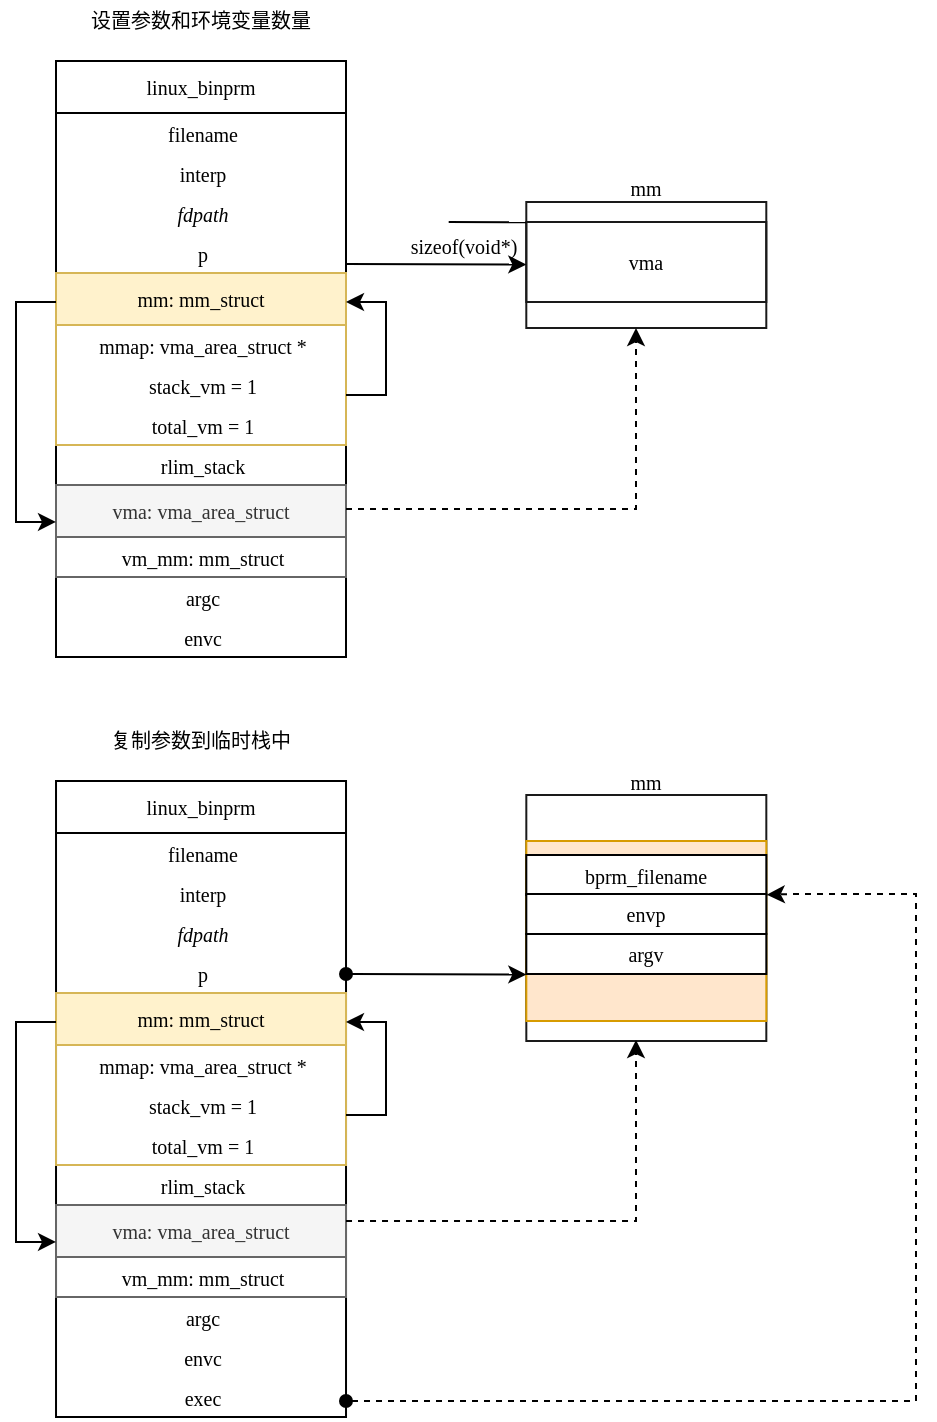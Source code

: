 <mxfile version="14.5.1" type="device"><diagram id="O2GQRpa8NOjyY-zlNNfu" name="第 1 页"><mxGraphModel dx="1153" dy="564" grid="1" gridSize="10" guides="1" tooltips="1" connect="1" arrows="1" fold="1" page="1" pageScale="1" pageWidth="827" pageHeight="1169" math="0" shadow="0"><root><mxCell id="0"/><mxCell id="1" parent="0"/><mxCell id="zGxGkqBiXk3ZAYcIO75R-1" value="sizeof(void*)" style="text;html=1;strokeColor=none;fillColor=none;align=center;verticalAlign=middle;whiteSpace=wrap;rounded=0;fontFamily=Comic Sans MS;fontSize=10;" parent="1" vertex="1"><mxGeometry x="261.65" y="153" width="63.5" height="20" as="geometry"/></mxCell><mxCell id="zGxGkqBiXk3ZAYcIO75R-2" value="linux_binprm" style="swimlane;fontStyle=0;childLayout=stackLayout;horizontal=1;startSize=26;fillColor=none;horizontalStack=0;resizeParent=1;resizeParentMax=0;resizeLast=0;collapsible=1;marginBottom=0;fontFamily=Comic Sans MS;fontSize=10;" parent="1" vertex="1"><mxGeometry x="90" y="70.5" width="145" height="298" as="geometry"/></mxCell><mxCell id="zGxGkqBiXk3ZAYcIO75R-3" value="filename" style="text;html=1;align=center;verticalAlign=middle;resizable=0;points=[];autosize=1;fontSize=10;fontFamily=Comic Sans MS;" parent="zGxGkqBiXk3ZAYcIO75R-2" vertex="1"><mxGeometry y="26" width="145" height="20" as="geometry"/></mxCell><mxCell id="zGxGkqBiXk3ZAYcIO75R-4" value="interp" style="text;html=1;align=center;verticalAlign=middle;resizable=0;points=[];autosize=1;fontSize=10;fontFamily=Comic Sans MS;" parent="zGxGkqBiXk3ZAYcIO75R-2" vertex="1"><mxGeometry y="46" width="145" height="20" as="geometry"/></mxCell><mxCell id="zGxGkqBiXk3ZAYcIO75R-5" value="&lt;i&gt;fdpath&lt;/i&gt;" style="text;html=1;align=center;verticalAlign=middle;resizable=0;points=[];autosize=1;fontSize=10;fontFamily=Comic Sans MS;" parent="zGxGkqBiXk3ZAYcIO75R-2" vertex="1"><mxGeometry y="66" width="145" height="20" as="geometry"/></mxCell><mxCell id="zGxGkqBiXk3ZAYcIO75R-6" value="p" style="text;html=1;align=center;verticalAlign=middle;resizable=0;points=[];autosize=1;fontSize=10;fontFamily=Comic Sans MS;" parent="zGxGkqBiXk3ZAYcIO75R-2" vertex="1"><mxGeometry y="86" width="145" height="20" as="geometry"/></mxCell><mxCell id="zGxGkqBiXk3ZAYcIO75R-7" value="mm: mm_struct" style="swimlane;fontStyle=0;childLayout=stackLayout;horizontal=1;startSize=26;horizontalStack=0;resizeParent=1;resizeParentMax=0;resizeLast=0;collapsible=1;marginBottom=0;fontFamily=Comic Sans MS;fontSize=10;fillColor=#fff2cc;strokeColor=#d6b656;" parent="zGxGkqBiXk3ZAYcIO75R-2" vertex="1"><mxGeometry y="106" width="145" height="86" as="geometry"><mxRectangle y="86" width="140" height="26" as="alternateBounds"/></mxGeometry></mxCell><mxCell id="zGxGkqBiXk3ZAYcIO75R-8" value="mmap: vma_area_struct *" style="text;html=1;align=center;verticalAlign=middle;resizable=0;points=[];autosize=1;fontSize=10;fontFamily=Comic Sans MS;" parent="zGxGkqBiXk3ZAYcIO75R-7" vertex="1"><mxGeometry y="26" width="145" height="20" as="geometry"/></mxCell><mxCell id="zGxGkqBiXk3ZAYcIO75R-9" value="stack_vm = 1" style="text;html=1;align=center;verticalAlign=middle;resizable=0;points=[];autosize=1;fontSize=10;fontFamily=Comic Sans MS;" parent="zGxGkqBiXk3ZAYcIO75R-7" vertex="1"><mxGeometry y="46" width="145" height="20" as="geometry"/></mxCell><mxCell id="zGxGkqBiXk3ZAYcIO75R-10" value="total_vm = 1" style="text;html=1;align=center;verticalAlign=middle;resizable=0;points=[];autosize=1;fontSize=10;fontFamily=Comic Sans MS;" parent="zGxGkqBiXk3ZAYcIO75R-7" vertex="1"><mxGeometry y="66" width="145" height="20" as="geometry"/></mxCell><mxCell id="zGxGkqBiXk3ZAYcIO75R-11" value="rlim_stack" style="text;html=1;align=center;verticalAlign=middle;resizable=0;points=[];autosize=1;fontSize=10;fontFamily=Comic Sans MS;" parent="zGxGkqBiXk3ZAYcIO75R-2" vertex="1"><mxGeometry y="192" width="145" height="20" as="geometry"/></mxCell><mxCell id="zGxGkqBiXk3ZAYcIO75R-12" value="vma: vma_area_struct" style="swimlane;fontStyle=0;childLayout=stackLayout;horizontal=1;startSize=26;fillColor=#f5f5f5;horizontalStack=0;resizeParent=1;resizeParentMax=0;resizeLast=0;collapsible=1;marginBottom=0;fontFamily=Comic Sans MS;fontSize=10;strokeColor=#666666;fontColor=#333333;" parent="zGxGkqBiXk3ZAYcIO75R-2" vertex="1"><mxGeometry y="212" width="145" height="46" as="geometry"><mxRectangle y="212" width="145" height="26" as="alternateBounds"/></mxGeometry></mxCell><mxCell id="zGxGkqBiXk3ZAYcIO75R-13" value="vm_mm: mm_struct" style="text;html=1;align=center;verticalAlign=middle;resizable=0;points=[];autosize=1;fontSize=10;fontFamily=Comic Sans MS;" parent="zGxGkqBiXk3ZAYcIO75R-12" vertex="1"><mxGeometry y="26" width="145" height="20" as="geometry"/></mxCell><mxCell id="zGxGkqBiXk3ZAYcIO75R-27" value="argc" style="text;html=1;align=center;verticalAlign=middle;resizable=0;points=[];autosize=1;fontSize=10;fontFamily=Comic Sans MS;" parent="zGxGkqBiXk3ZAYcIO75R-2" vertex="1"><mxGeometry y="258" width="145" height="20" as="geometry"/></mxCell><mxCell id="zGxGkqBiXk3ZAYcIO75R-28" value="envc" style="text;html=1;align=center;verticalAlign=middle;resizable=0;points=[];autosize=1;fontSize=10;fontFamily=Comic Sans MS;" parent="zGxGkqBiXk3ZAYcIO75R-2" vertex="1"><mxGeometry y="278" width="145" height="20" as="geometry"/></mxCell><mxCell id="zGxGkqBiXk3ZAYcIO75R-14" value="设置参数和环境变量数量" style="text;html=1;strokeColor=none;fillColor=none;align=center;verticalAlign=middle;whiteSpace=wrap;rounded=0;fontFamily=Comic Sans MS;fontSize=10;" parent="1" vertex="1"><mxGeometry x="64.25" y="40" width="196.5" height="20.5" as="geometry"/></mxCell><mxCell id="zGxGkqBiXk3ZAYcIO75R-15" value="" style="endArrow=classic;html=1;fontFamily=Comic Sans MS;fontSize=10;edgeStyle=orthogonalEdgeStyle;rounded=0;" parent="1" edge="1"><mxGeometry width="50" height="50" relative="1" as="geometry"><mxPoint x="235" y="237.5" as="sourcePoint"/><mxPoint x="235" y="191" as="targetPoint"/><Array as="points"><mxPoint x="255" y="237"/><mxPoint x="255" y="191"/><mxPoint x="235" y="191"/></Array></mxGeometry></mxCell><mxCell id="zGxGkqBiXk3ZAYcIO75R-16" value="" style="endArrow=classic;html=1;fontFamily=Comic Sans MS;fontSize=10;edgeStyle=orthogonalEdgeStyle;rounded=0;entryX=0;entryY=0.402;entryDx=0;entryDy=0;entryPerimeter=0;" parent="1" target="zGxGkqBiXk3ZAYcIO75R-12" edge="1"><mxGeometry width="50" height="50" relative="1" as="geometry"><mxPoint x="90" y="191" as="sourcePoint"/><mxPoint x="70" y="241" as="targetPoint"/><Array as="points"><mxPoint x="70" y="191"/><mxPoint x="70" y="301"/></Array></mxGeometry></mxCell><mxCell id="zGxGkqBiXk3ZAYcIO75R-17" value="" style="rounded=0;whiteSpace=wrap;html=1;fillColor=none;gradientColor=none;fontFamily=Comic Sans MS;fontSize=10;strokeColor=#1A1A1A;" parent="1" vertex="1"><mxGeometry x="325.15" y="141" width="120" height="63" as="geometry"/></mxCell><mxCell id="zGxGkqBiXk3ZAYcIO75R-18" value="vma" style="rounded=0;whiteSpace=wrap;html=1;fillColor=none;gradientColor=none;fontFamily=Comic Sans MS;fontSize=10;strokeColor=#1A1A1A;" parent="1" vertex="1"><mxGeometry x="325.15" y="151" width="120" height="40" as="geometry"/></mxCell><mxCell id="zGxGkqBiXk3ZAYcIO75R-19" value="mm" style="text;html=1;strokeColor=none;fillColor=none;align=center;verticalAlign=middle;whiteSpace=wrap;rounded=0;fontFamily=Comic Sans MS;fontSize=10;" parent="1" vertex="1"><mxGeometry x="365.15" y="124" width="40" height="20" as="geometry"/></mxCell><mxCell id="zGxGkqBiXk3ZAYcIO75R-20" value="" style="endArrow=classic;html=1;fontFamily=Comic Sans MS;fontSize=10;" parent="1" edge="1"><mxGeometry width="50" height="50" relative="1" as="geometry"><mxPoint x="235" y="172" as="sourcePoint"/><mxPoint x="325.15" y="172.26" as="targetPoint"/></mxGeometry></mxCell><mxCell id="zGxGkqBiXk3ZAYcIO75R-21" value="" style="endArrow=none;html=1;fontFamily=Comic Sans MS;fontSize=10;exitX=1.01;exitY=0.399;exitDx=0;exitDy=0;exitPerimeter=0;endFill=0;" parent="1" edge="1"><mxGeometry width="50" height="50" relative="1" as="geometry"><mxPoint x="286.35" y="151" as="sourcePoint"/><mxPoint x="325.15" y="151.1" as="targetPoint"/></mxGeometry></mxCell><mxCell id="zGxGkqBiXk3ZAYcIO75R-22" value="" style="endArrow=classic;html=1;fontFamily=Comic Sans MS;fontSize=10;edgeStyle=orthogonalEdgeStyle;rounded=0;dashed=1;" parent="1" edge="1"><mxGeometry width="50" height="50" relative="1" as="geometry"><mxPoint x="235" y="294.5" as="sourcePoint"/><mxPoint x="380" y="204" as="targetPoint"/><Array as="points"><mxPoint x="380" y="295"/><mxPoint x="380" y="204"/></Array></mxGeometry></mxCell><mxCell id="CYkwwrDl613-3E5XASch-1" value="复制参数到临时栈中" style="text;html=1;strokeColor=none;fillColor=none;align=center;verticalAlign=middle;whiteSpace=wrap;rounded=0;fontFamily=Comic Sans MS;fontSize=10;" vertex="1" parent="1"><mxGeometry x="64.25" y="400" width="196.5" height="20.5" as="geometry"/></mxCell><mxCell id="CYkwwrDl613-3E5XASch-2" value="" style="rounded=0;whiteSpace=wrap;html=1;fillColor=none;gradientColor=none;fontFamily=Comic Sans MS;fontSize=10;strokeColor=#1A1A1A;" vertex="1" parent="1"><mxGeometry x="325.16" y="437.5" width="120" height="123" as="geometry"/></mxCell><mxCell id="CYkwwrDl613-3E5XASch-3" value="" style="rounded=0;whiteSpace=wrap;html=1;fillColor=#ffe6cc;fontFamily=Comic Sans MS;fontSize=10;strokeColor=#d79b00;" vertex="1" parent="1"><mxGeometry x="325.16" y="460.5" width="120" height="90" as="geometry"/></mxCell><mxCell id="CYkwwrDl613-3E5XASch-4" value="mm" style="text;html=1;strokeColor=none;fillColor=none;align=center;verticalAlign=middle;whiteSpace=wrap;rounded=0;fontFamily=Comic Sans MS;fontSize=10;" vertex="1" parent="1"><mxGeometry x="365.16" y="420.5" width="40" height="20" as="geometry"/></mxCell><mxCell id="CYkwwrDl613-3E5XASch-7" value="" style="endArrow=classic;html=1;fontFamily=Comic Sans MS;fontSize=10;startArrow=oval;startFill=1;" edge="1" parent="1"><mxGeometry width="50" height="50" relative="1" as="geometry"><mxPoint x="235.01" y="527" as="sourcePoint"/><mxPoint x="325.16" y="527.26" as="targetPoint"/></mxGeometry></mxCell><mxCell id="CYkwwrDl613-3E5XASch-8" value="bprm_filename" style="rounded=0;whiteSpace=wrap;html=1;fontFamily=Comic Sans MS;fontSize=10;" vertex="1" parent="1"><mxGeometry x="325.16" y="467.5" width="120" height="20" as="geometry"/></mxCell><mxCell id="CYkwwrDl613-3E5XASch-11" value="envp" style="rounded=0;whiteSpace=wrap;html=1;fontFamily=Comic Sans MS;fontSize=10;" vertex="1" parent="1"><mxGeometry x="325.16" y="487" width="120" height="20" as="geometry"/></mxCell><mxCell id="CYkwwrDl613-3E5XASch-12" value="argv" style="rounded=0;whiteSpace=wrap;html=1;fontFamily=Comic Sans MS;fontSize=10;" vertex="1" parent="1"><mxGeometry x="325.16" y="507" width="120" height="20" as="geometry"/></mxCell><mxCell id="CYkwwrDl613-3E5XASch-14" value="linux_binprm" style="swimlane;fontStyle=0;childLayout=stackLayout;horizontal=1;startSize=26;fillColor=none;horizontalStack=0;resizeParent=1;resizeParentMax=0;resizeLast=0;collapsible=1;marginBottom=0;fontFamily=Comic Sans MS;fontSize=10;" vertex="1" parent="1"><mxGeometry x="90.01" y="430.5" width="145" height="318" as="geometry"/></mxCell><mxCell id="CYkwwrDl613-3E5XASch-15" value="filename" style="text;html=1;align=center;verticalAlign=middle;resizable=0;points=[];autosize=1;fontSize=10;fontFamily=Comic Sans MS;" vertex="1" parent="CYkwwrDl613-3E5XASch-14"><mxGeometry y="26" width="145" height="20" as="geometry"/></mxCell><mxCell id="CYkwwrDl613-3E5XASch-16" value="interp" style="text;html=1;align=center;verticalAlign=middle;resizable=0;points=[];autosize=1;fontSize=10;fontFamily=Comic Sans MS;" vertex="1" parent="CYkwwrDl613-3E5XASch-14"><mxGeometry y="46" width="145" height="20" as="geometry"/></mxCell><mxCell id="CYkwwrDl613-3E5XASch-17" value="&lt;i&gt;fdpath&lt;/i&gt;" style="text;html=1;align=center;verticalAlign=middle;resizable=0;points=[];autosize=1;fontSize=10;fontFamily=Comic Sans MS;" vertex="1" parent="CYkwwrDl613-3E5XASch-14"><mxGeometry y="66" width="145" height="20" as="geometry"/></mxCell><mxCell id="CYkwwrDl613-3E5XASch-18" value="p" style="text;html=1;align=center;verticalAlign=middle;resizable=0;points=[];autosize=1;fontSize=10;fontFamily=Comic Sans MS;" vertex="1" parent="CYkwwrDl613-3E5XASch-14"><mxGeometry y="86" width="145" height="20" as="geometry"/></mxCell><mxCell id="CYkwwrDl613-3E5XASch-19" value="mm: mm_struct" style="swimlane;fontStyle=0;childLayout=stackLayout;horizontal=1;startSize=26;horizontalStack=0;resizeParent=1;resizeParentMax=0;resizeLast=0;collapsible=1;marginBottom=0;fontFamily=Comic Sans MS;fontSize=10;fillColor=#fff2cc;strokeColor=#d6b656;" vertex="1" parent="CYkwwrDl613-3E5XASch-14"><mxGeometry y="106" width="145" height="86" as="geometry"><mxRectangle y="86" width="140" height="26" as="alternateBounds"/></mxGeometry></mxCell><mxCell id="CYkwwrDl613-3E5XASch-20" value="mmap: vma_area_struct *" style="text;html=1;align=center;verticalAlign=middle;resizable=0;points=[];autosize=1;fontSize=10;fontFamily=Comic Sans MS;" vertex="1" parent="CYkwwrDl613-3E5XASch-19"><mxGeometry y="26" width="145" height="20" as="geometry"/></mxCell><mxCell id="CYkwwrDl613-3E5XASch-21" value="stack_vm = 1" style="text;html=1;align=center;verticalAlign=middle;resizable=0;points=[];autosize=1;fontSize=10;fontFamily=Comic Sans MS;" vertex="1" parent="CYkwwrDl613-3E5XASch-19"><mxGeometry y="46" width="145" height="20" as="geometry"/></mxCell><mxCell id="CYkwwrDl613-3E5XASch-22" value="total_vm = 1" style="text;html=1;align=center;verticalAlign=middle;resizable=0;points=[];autosize=1;fontSize=10;fontFamily=Comic Sans MS;" vertex="1" parent="CYkwwrDl613-3E5XASch-19"><mxGeometry y="66" width="145" height="20" as="geometry"/></mxCell><mxCell id="CYkwwrDl613-3E5XASch-23" value="rlim_stack" style="text;html=1;align=center;verticalAlign=middle;resizable=0;points=[];autosize=1;fontSize=10;fontFamily=Comic Sans MS;" vertex="1" parent="CYkwwrDl613-3E5XASch-14"><mxGeometry y="192" width="145" height="20" as="geometry"/></mxCell><mxCell id="CYkwwrDl613-3E5XASch-24" value="vma: vma_area_struct" style="swimlane;fontStyle=0;childLayout=stackLayout;horizontal=1;startSize=26;fillColor=#f5f5f5;horizontalStack=0;resizeParent=1;resizeParentMax=0;resizeLast=0;collapsible=1;marginBottom=0;fontFamily=Comic Sans MS;fontSize=10;strokeColor=#666666;fontColor=#333333;" vertex="1" parent="CYkwwrDl613-3E5XASch-14"><mxGeometry y="212" width="145" height="46" as="geometry"><mxRectangle y="212" width="145" height="26" as="alternateBounds"/></mxGeometry></mxCell><mxCell id="CYkwwrDl613-3E5XASch-25" value="vm_mm: mm_struct" style="text;html=1;align=center;verticalAlign=middle;resizable=0;points=[];autosize=1;fontSize=10;fontFamily=Comic Sans MS;" vertex="1" parent="CYkwwrDl613-3E5XASch-24"><mxGeometry y="26" width="145" height="20" as="geometry"/></mxCell><mxCell id="CYkwwrDl613-3E5XASch-26" value="argc" style="text;html=1;align=center;verticalAlign=middle;resizable=0;points=[];autosize=1;fontSize=10;fontFamily=Comic Sans MS;" vertex="1" parent="CYkwwrDl613-3E5XASch-14"><mxGeometry y="258" width="145" height="20" as="geometry"/></mxCell><mxCell id="CYkwwrDl613-3E5XASch-27" value="envc" style="text;html=1;align=center;verticalAlign=middle;resizable=0;points=[];autosize=1;fontSize=10;fontFamily=Comic Sans MS;" vertex="1" parent="CYkwwrDl613-3E5XASch-14"><mxGeometry y="278" width="145" height="20" as="geometry"/></mxCell><mxCell id="CYkwwrDl613-3E5XASch-32" value="exec" style="text;html=1;align=center;verticalAlign=middle;resizable=0;points=[];autosize=1;fontSize=10;fontFamily=Comic Sans MS;" vertex="1" parent="CYkwwrDl613-3E5XASch-14"><mxGeometry y="298" width="145" height="20" as="geometry"/></mxCell><mxCell id="CYkwwrDl613-3E5XASch-29" value="" style="endArrow=classic;html=1;fontFamily=Comic Sans MS;fontSize=10;edgeStyle=orthogonalEdgeStyle;rounded=0;" edge="1" parent="1"><mxGeometry width="50" height="50" relative="1" as="geometry"><mxPoint x="235.01" y="597.5" as="sourcePoint"/><mxPoint x="235.01" y="551" as="targetPoint"/><Array as="points"><mxPoint x="255.01" y="597"/><mxPoint x="255.01" y="551"/><mxPoint x="235.01" y="551"/></Array></mxGeometry></mxCell><mxCell id="CYkwwrDl613-3E5XASch-30" value="" style="endArrow=classic;html=1;fontFamily=Comic Sans MS;fontSize=10;edgeStyle=orthogonalEdgeStyle;rounded=0;entryX=0;entryY=0.402;entryDx=0;entryDy=0;entryPerimeter=0;" edge="1" parent="1" target="CYkwwrDl613-3E5XASch-24"><mxGeometry width="50" height="50" relative="1" as="geometry"><mxPoint x="90.01" y="551" as="sourcePoint"/><mxPoint x="70.01" y="601" as="targetPoint"/><Array as="points"><mxPoint x="70.01" y="551"/><mxPoint x="70.01" y="661"/></Array></mxGeometry></mxCell><mxCell id="CYkwwrDl613-3E5XASch-31" value="" style="endArrow=classic;html=1;fontFamily=Comic Sans MS;fontSize=10;edgeStyle=orthogonalEdgeStyle;rounded=0;dashed=1;" edge="1" parent="1"><mxGeometry width="50" height="50" relative="1" as="geometry"><mxPoint x="235.01" y="650.5" as="sourcePoint"/><mxPoint x="380.01" y="560" as="targetPoint"/><Array as="points"><mxPoint x="380.01" y="651"/><mxPoint x="380.01" y="560"/></Array></mxGeometry></mxCell><mxCell id="CYkwwrDl613-3E5XASch-33" value="" style="endArrow=classic;html=1;fontFamily=Comic Sans MS;fontSize=10;edgeStyle=orthogonalEdgeStyle;rounded=0;dashed=1;entryX=1.002;entryY=0.405;entryDx=0;entryDy=0;entryPerimeter=0;startArrow=oval;startFill=1;" edge="1" parent="1" target="CYkwwrDl613-3E5XASch-2"><mxGeometry width="50" height="50" relative="1" as="geometry"><mxPoint x="235" y="740.5" as="sourcePoint"/><mxPoint x="470" y="499" as="targetPoint"/><Array as="points"><mxPoint x="520" y="740"/><mxPoint x="520" y="487"/><mxPoint x="460" y="487"/></Array></mxGeometry></mxCell></root></mxGraphModel></diagram></mxfile>